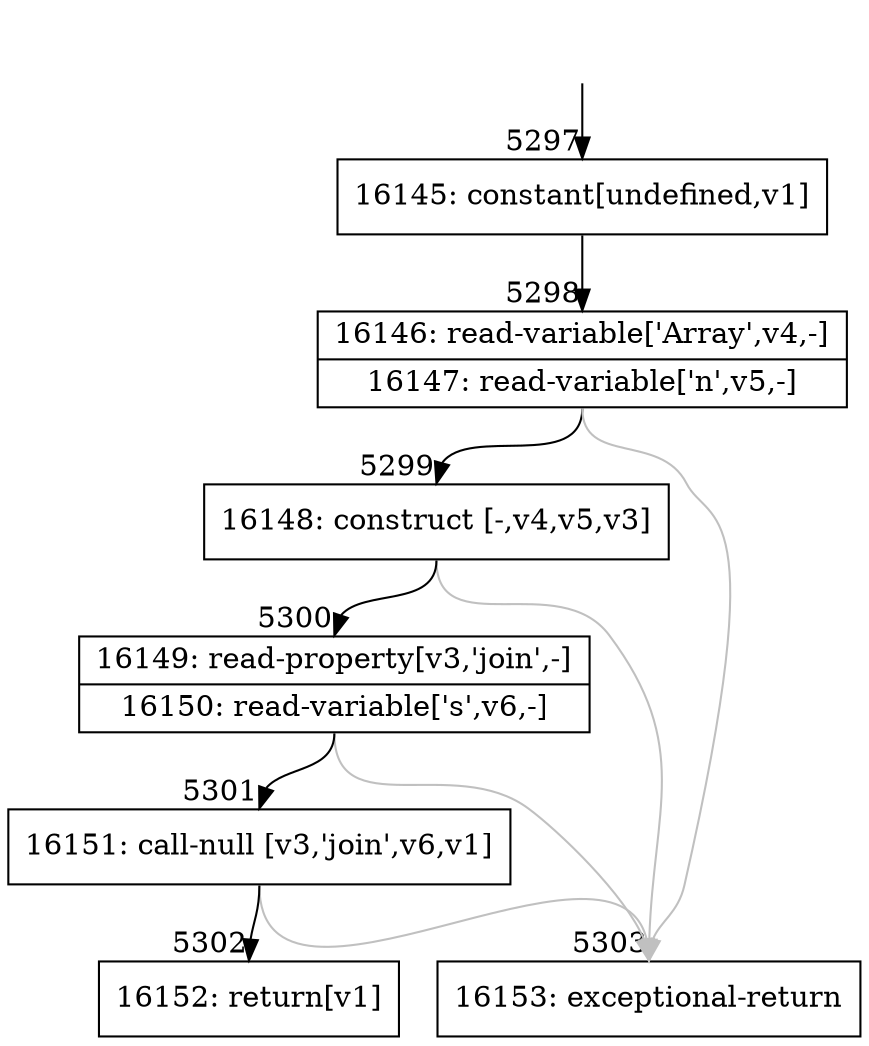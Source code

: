 digraph {
rankdir="TD"
BB_entry463[shape=none,label=""];
BB_entry463 -> BB5297 [tailport=s, headport=n, headlabel="    5297"]
BB5297 [shape=record label="{16145: constant[undefined,v1]}" ] 
BB5297 -> BB5298 [tailport=s, headport=n, headlabel="      5298"]
BB5298 [shape=record label="{16146: read-variable['Array',v4,-]|16147: read-variable['n',v5,-]}" ] 
BB5298 -> BB5299 [tailport=s, headport=n, headlabel="      5299"]
BB5298 -> BB5303 [tailport=s, headport=n, color=gray, headlabel="      5303"]
BB5299 [shape=record label="{16148: construct [-,v4,v5,v3]}" ] 
BB5299 -> BB5300 [tailport=s, headport=n, headlabel="      5300"]
BB5299 -> BB5303 [tailport=s, headport=n, color=gray]
BB5300 [shape=record label="{16149: read-property[v3,'join',-]|16150: read-variable['s',v6,-]}" ] 
BB5300 -> BB5301 [tailport=s, headport=n, headlabel="      5301"]
BB5300 -> BB5303 [tailport=s, headport=n, color=gray]
BB5301 [shape=record label="{16151: call-null [v3,'join',v6,v1]}" ] 
BB5301 -> BB5302 [tailport=s, headport=n, headlabel="      5302"]
BB5301 -> BB5303 [tailport=s, headport=n, color=gray]
BB5302 [shape=record label="{16152: return[v1]}" ] 
BB5303 [shape=record label="{16153: exceptional-return}" ] 
//#$~ 6133
}
